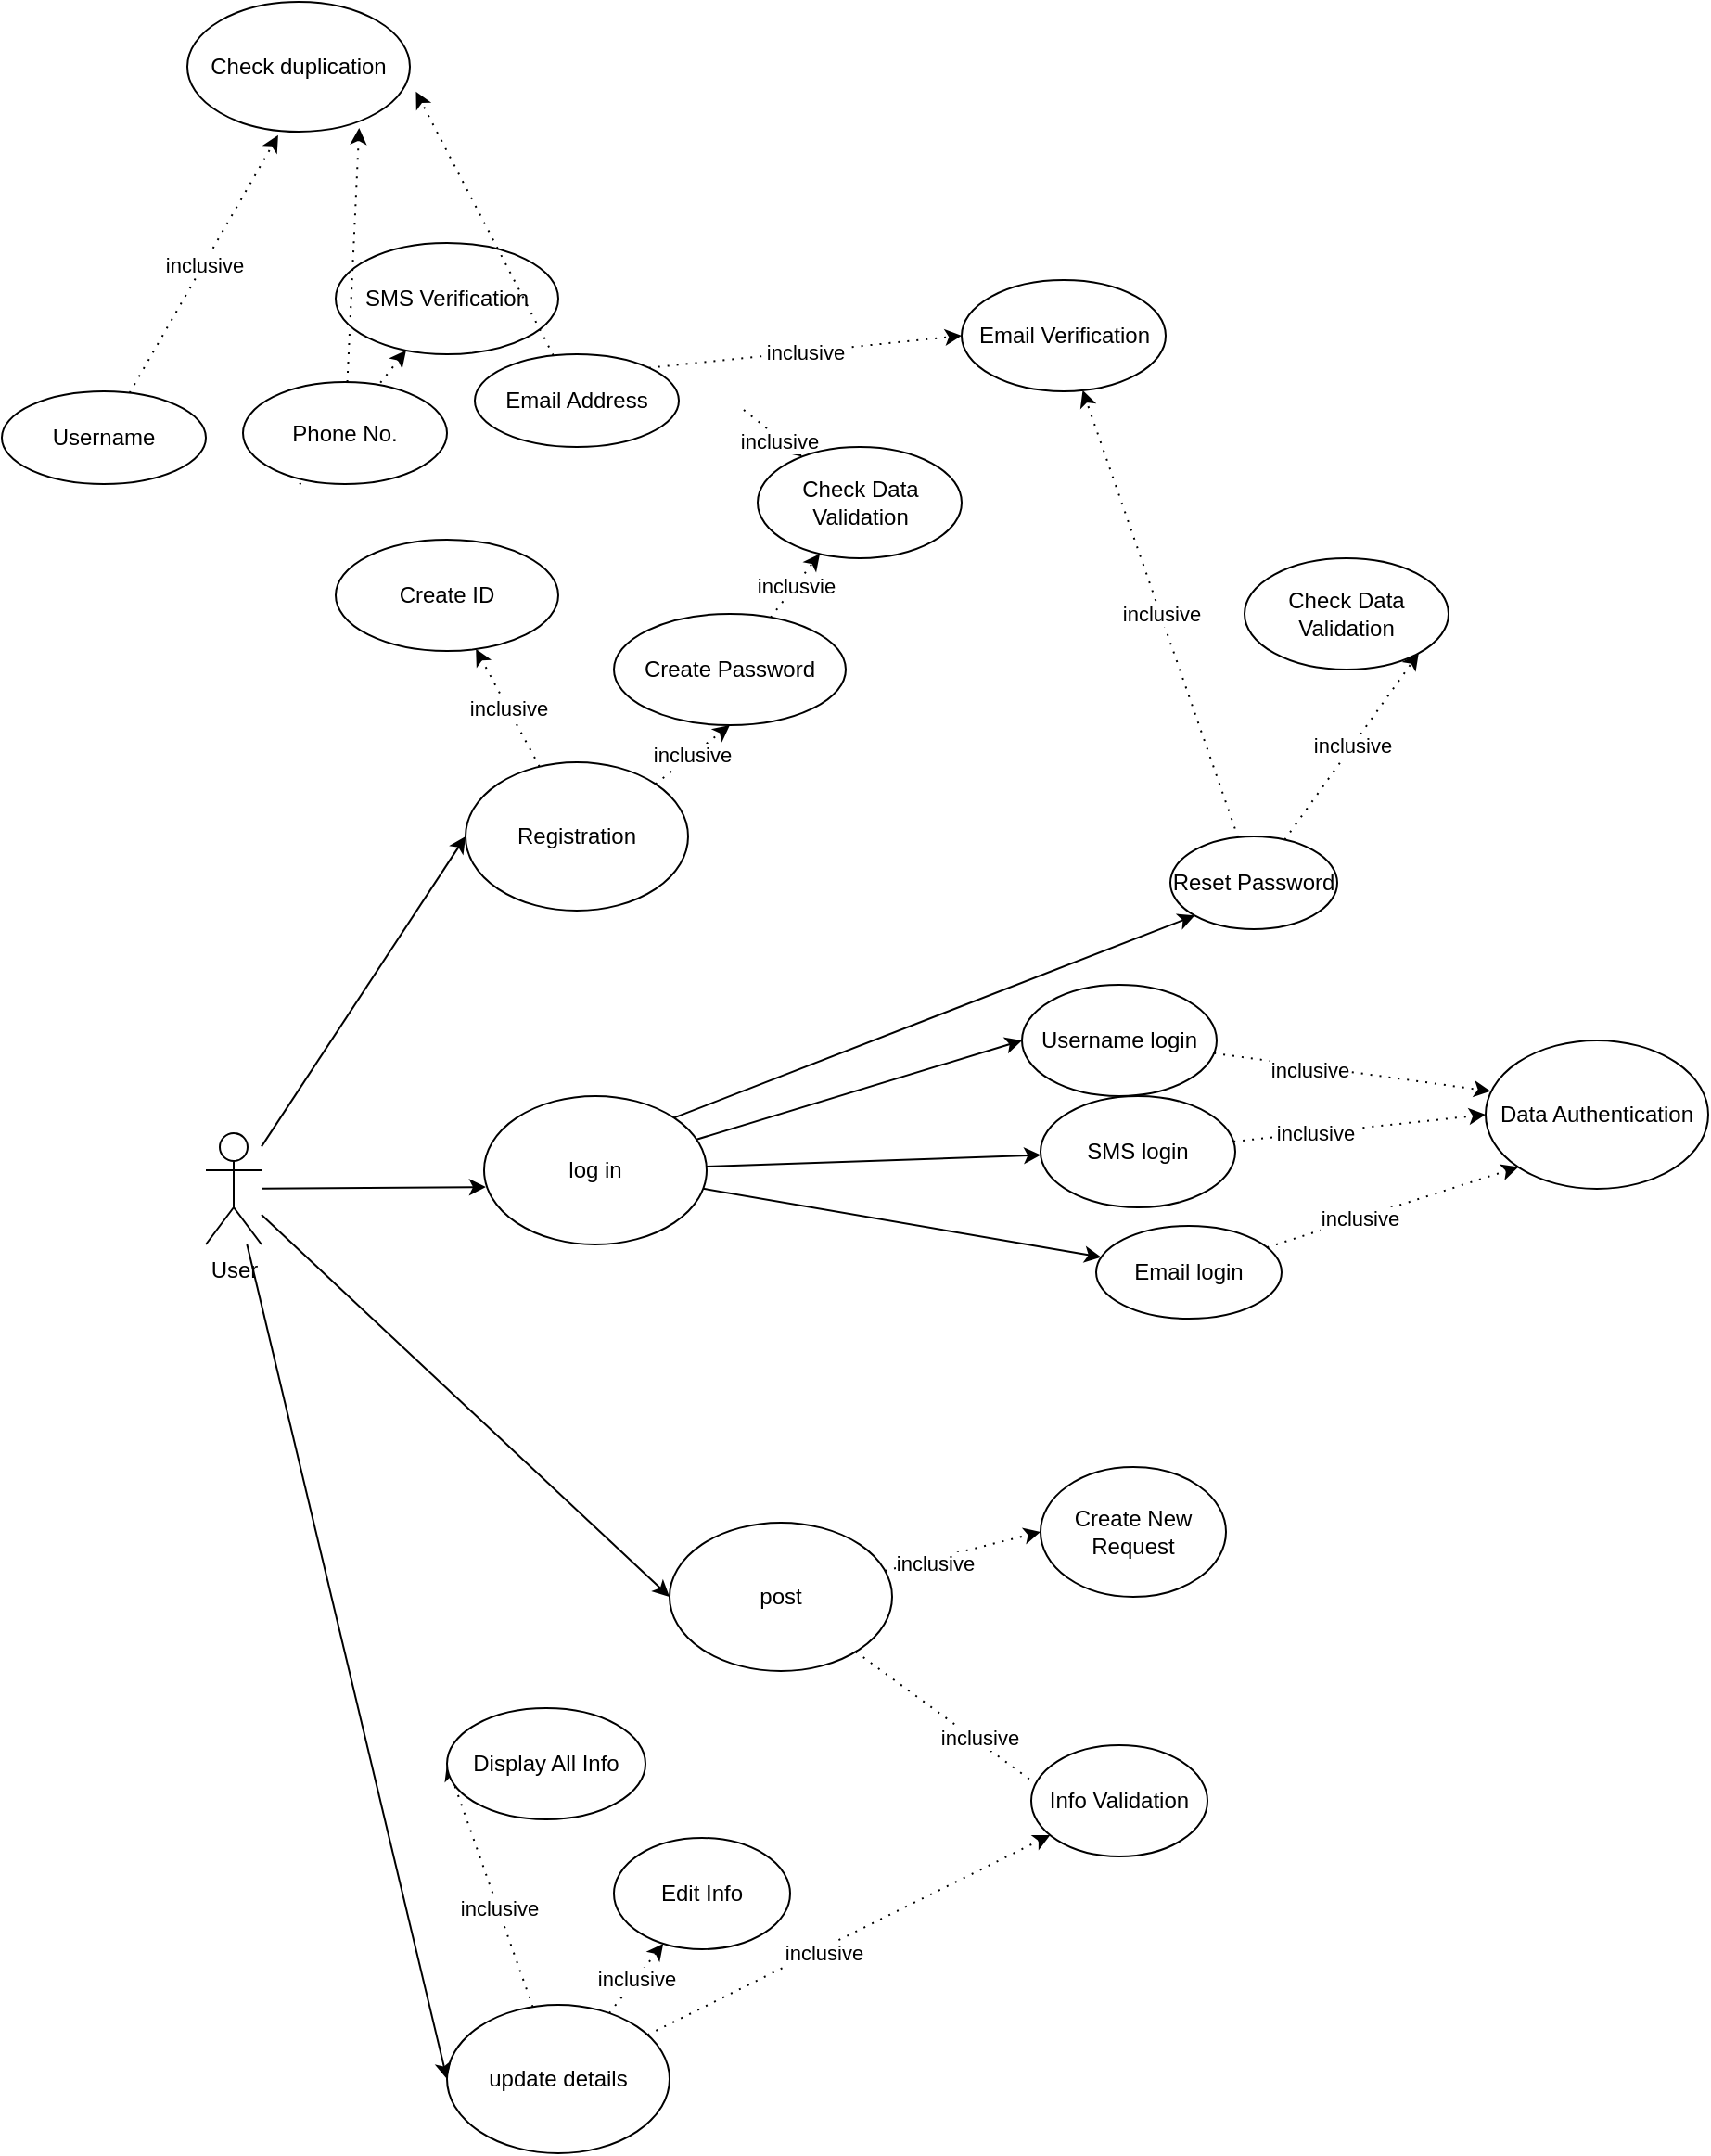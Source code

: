 <mxfile version="14.4.4" type="github" pages="2">
  <diagram id="J1pVOA-ZvW1FpZxHNtI7" name="Page-8">
    <mxGraphModel dx="1741" dy="1595" grid="1" gridSize="10" guides="1" tooltips="1" connect="1" arrows="1" fold="1" page="1" pageScale="1" pageWidth="850" pageHeight="1100" math="0" shadow="0">
      <root>
        <mxCell id="-JLZlp7w4YEet5CklS7g-0" />
        <mxCell id="-JLZlp7w4YEet5CklS7g-1" parent="-JLZlp7w4YEet5CklS7g-0" />
        <mxCell id="S5fxNFpfdp4Qe1ETzRrZ-0" value="Check duplication" style="ellipse;whiteSpace=wrap;html=1;" parent="-JLZlp7w4YEet5CklS7g-1" vertex="1">
          <mxGeometry x="80" y="-260" width="120" height="70" as="geometry" />
        </mxCell>
        <mxCell id="5r7ipQPy4vx4rVx7mWua-0" style="rounded=0;orthogonalLoop=1;jettySize=auto;html=1;entryX=0;entryY=0.5;entryDx=0;entryDy=0;" edge="1" parent="-JLZlp7w4YEet5CklS7g-1" source="S5fxNFpfdp4Qe1ETzRrZ-1" target="S5fxNFpfdp4Qe1ETzRrZ-22">
          <mxGeometry relative="1" as="geometry" />
        </mxCell>
        <mxCell id="5r7ipQPy4vx4rVx7mWua-1" style="edgeStyle=none;rounded=0;orthogonalLoop=1;jettySize=auto;html=1;" edge="1" parent="-JLZlp7w4YEet5CklS7g-1" source="S5fxNFpfdp4Qe1ETzRrZ-1" target="S5fxNFpfdp4Qe1ETzRrZ-23">
          <mxGeometry relative="1" as="geometry" />
        </mxCell>
        <mxCell id="5r7ipQPy4vx4rVx7mWua-2" style="edgeStyle=none;rounded=0;orthogonalLoop=1;jettySize=auto;html=1;" edge="1" parent="-JLZlp7w4YEet5CklS7g-1" source="S5fxNFpfdp4Qe1ETzRrZ-1" target="S5fxNFpfdp4Qe1ETzRrZ-24">
          <mxGeometry relative="1" as="geometry" />
        </mxCell>
        <mxCell id="5r7ipQPy4vx4rVx7mWua-13" style="edgeStyle=none;rounded=0;orthogonalLoop=1;jettySize=auto;html=1;entryX=0;entryY=1;entryDx=0;entryDy=0;exitX=1;exitY=0;exitDx=0;exitDy=0;" edge="1" parent="-JLZlp7w4YEet5CklS7g-1" source="S5fxNFpfdp4Qe1ETzRrZ-1" target="5r7ipQPy4vx4rVx7mWua-7">
          <mxGeometry relative="1" as="geometry" />
        </mxCell>
        <mxCell id="S5fxNFpfdp4Qe1ETzRrZ-1" value="log in" style="ellipse;whiteSpace=wrap;html=1;" parent="-JLZlp7w4YEet5CklS7g-1" vertex="1">
          <mxGeometry x="240" y="330" width="120" height="80" as="geometry" />
        </mxCell>
        <mxCell id="5r7ipQPy4vx4rVx7mWua-26" style="edgeStyle=none;rounded=0;orthogonalLoop=1;jettySize=auto;html=1;entryX=0;entryY=0.5;entryDx=0;entryDy=0;dashed=1;dashPattern=1 4;" edge="1" parent="-JLZlp7w4YEet5CklS7g-1" source="S5fxNFpfdp4Qe1ETzRrZ-3" target="5r7ipQPy4vx4rVx7mWua-18">
          <mxGeometry relative="1" as="geometry" />
        </mxCell>
        <mxCell id="5r7ipQPy4vx4rVx7mWua-46" value="inclusive" style="edgeLabel;html=1;align=center;verticalAlign=middle;resizable=0;points=[];" vertex="1" connectable="0" parent="5r7ipQPy4vx4rVx7mWua-26">
          <mxGeometry x="-0.186" relative="1" as="geometry">
            <mxPoint as="offset" />
          </mxGeometry>
        </mxCell>
        <mxCell id="5r7ipQPy4vx4rVx7mWua-27" value="inclusive" style="edgeStyle=none;rounded=0;orthogonalLoop=1;jettySize=auto;html=1;dashed=1;dashPattern=1 4;" edge="1" parent="-JLZlp7w4YEet5CklS7g-1" source="S5fxNFpfdp4Qe1ETzRrZ-3" target="5r7ipQPy4vx4rVx7mWua-19">
          <mxGeometry relative="1" as="geometry" />
        </mxCell>
        <mxCell id="5r7ipQPy4vx4rVx7mWua-43" style="edgeStyle=none;rounded=0;orthogonalLoop=1;jettySize=auto;html=1;dashed=1;dashPattern=1 4;" edge="1" parent="-JLZlp7w4YEet5CklS7g-1" source="S5fxNFpfdp4Qe1ETzRrZ-3" target="5r7ipQPy4vx4rVx7mWua-20">
          <mxGeometry relative="1" as="geometry" />
        </mxCell>
        <mxCell id="5r7ipQPy4vx4rVx7mWua-45" value="inclusive" style="edgeLabel;html=1;align=center;verticalAlign=middle;resizable=0;points=[];" vertex="1" connectable="0" parent="5r7ipQPy4vx4rVx7mWua-43">
          <mxGeometry x="-0.132" y="-2" relative="1" as="geometry">
            <mxPoint as="offset" />
          </mxGeometry>
        </mxCell>
        <mxCell id="S5fxNFpfdp4Qe1ETzRrZ-3" value="update details" style="ellipse;whiteSpace=wrap;html=1;" parent="-JLZlp7w4YEet5CklS7g-1" vertex="1">
          <mxGeometry x="220" y="820" width="120" height="80" as="geometry" />
        </mxCell>
        <mxCell id="5r7ipQPy4vx4rVx7mWua-24" style="edgeStyle=none;rounded=0;orthogonalLoop=1;jettySize=auto;html=1;entryX=0;entryY=0.5;entryDx=0;entryDy=0;dashed=1;dashPattern=1 4;" edge="1" parent="-JLZlp7w4YEet5CklS7g-1" source="S5fxNFpfdp4Qe1ETzRrZ-4" target="5r7ipQPy4vx4rVx7mWua-21">
          <mxGeometry relative="1" as="geometry" />
        </mxCell>
        <mxCell id="5r7ipQPy4vx4rVx7mWua-47" value="inclusive" style="edgeLabel;html=1;align=center;verticalAlign=middle;resizable=0;points=[];" vertex="1" connectable="0" parent="5r7ipQPy4vx4rVx7mWua-24">
          <mxGeometry x="-0.372" y="-2" relative="1" as="geometry">
            <mxPoint as="offset" />
          </mxGeometry>
        </mxCell>
        <mxCell id="5r7ipQPy4vx4rVx7mWua-28" style="edgeStyle=none;rounded=0;orthogonalLoop=1;jettySize=auto;html=1;entryX=0.158;entryY=0.5;entryDx=0;entryDy=0;entryPerimeter=0;dashed=1;dashPattern=1 4;" edge="1" parent="-JLZlp7w4YEet5CklS7g-1" source="S5fxNFpfdp4Qe1ETzRrZ-4" target="5r7ipQPy4vx4rVx7mWua-20">
          <mxGeometry relative="1" as="geometry" />
        </mxCell>
        <mxCell id="5r7ipQPy4vx4rVx7mWua-44" value="inclusive" style="edgeLabel;html=1;align=center;verticalAlign=middle;resizable=0;points=[];" vertex="1" connectable="0" parent="5r7ipQPy4vx4rVx7mWua-28">
          <mxGeometry x="0.189" y="2" relative="1" as="geometry">
            <mxPoint as="offset" />
          </mxGeometry>
        </mxCell>
        <mxCell id="S5fxNFpfdp4Qe1ETzRrZ-4" value="post" style="ellipse;whiteSpace=wrap;html=1;" parent="-JLZlp7w4YEet5CklS7g-1" vertex="1">
          <mxGeometry x="340" y="560" width="120" height="80" as="geometry" />
        </mxCell>
        <mxCell id="S5fxNFpfdp4Qe1ETzRrZ-11" style="rounded=0;orthogonalLoop=1;jettySize=auto;html=1;entryX=0;entryY=0.5;entryDx=0;entryDy=0;" parent="-JLZlp7w4YEet5CklS7g-1" source="S5fxNFpfdp4Qe1ETzRrZ-5" target="S5fxNFpfdp4Qe1ETzRrZ-10" edge="1">
          <mxGeometry relative="1" as="geometry" />
        </mxCell>
        <mxCell id="S5fxNFpfdp4Qe1ETzRrZ-19" style="edgeStyle=none;rounded=0;orthogonalLoop=1;jettySize=auto;html=1;entryX=0.008;entryY=0.613;entryDx=0;entryDy=0;entryPerimeter=0;" parent="-JLZlp7w4YEet5CklS7g-1" source="S5fxNFpfdp4Qe1ETzRrZ-5" target="S5fxNFpfdp4Qe1ETzRrZ-1" edge="1">
          <mxGeometry relative="1" as="geometry" />
        </mxCell>
        <mxCell id="S5fxNFpfdp4Qe1ETzRrZ-20" style="edgeStyle=none;rounded=0;orthogonalLoop=1;jettySize=auto;html=1;entryX=0;entryY=0.5;entryDx=0;entryDy=0;" parent="-JLZlp7w4YEet5CklS7g-1" source="S5fxNFpfdp4Qe1ETzRrZ-5" target="S5fxNFpfdp4Qe1ETzRrZ-3" edge="1">
          <mxGeometry relative="1" as="geometry" />
        </mxCell>
        <mxCell id="S5fxNFpfdp4Qe1ETzRrZ-21" style="edgeStyle=none;rounded=0;orthogonalLoop=1;jettySize=auto;html=1;entryX=0;entryY=0.5;entryDx=0;entryDy=0;" parent="-JLZlp7w4YEet5CklS7g-1" source="S5fxNFpfdp4Qe1ETzRrZ-5" target="S5fxNFpfdp4Qe1ETzRrZ-4" edge="1">
          <mxGeometry relative="1" as="geometry">
            <mxPoint x="250" y="630" as="targetPoint" />
          </mxGeometry>
        </mxCell>
        <mxCell id="S5fxNFpfdp4Qe1ETzRrZ-5" value="User" style="shape=umlActor;verticalLabelPosition=bottom;verticalAlign=top;html=1;outlineConnect=0;" parent="-JLZlp7w4YEet5CklS7g-1" vertex="1">
          <mxGeometry x="90" y="350" width="30" height="60" as="geometry" />
        </mxCell>
        <mxCell id="S5fxNFpfdp4Qe1ETzRrZ-6" value="Check Data Validation" style="ellipse;whiteSpace=wrap;html=1;" parent="-JLZlp7w4YEet5CklS7g-1" vertex="1">
          <mxGeometry x="650" y="40" width="110" height="60" as="geometry" />
        </mxCell>
        <mxCell id="S5fxNFpfdp4Qe1ETzRrZ-7" value="SMS Verification" style="ellipse;whiteSpace=wrap;html=1;" parent="-JLZlp7w4YEet5CklS7g-1" vertex="1">
          <mxGeometry x="160" y="-130" width="120" height="60" as="geometry" />
        </mxCell>
        <mxCell id="S5fxNFpfdp4Qe1ETzRrZ-15" style="edgeStyle=none;rounded=0;orthogonalLoop=1;jettySize=auto;html=1;dashed=1;dashPattern=1 4;exitX=0.278;exitY=1.003;exitDx=0;exitDy=0;exitPerimeter=0;" parent="-JLZlp7w4YEet5CklS7g-1" source="5r7ipQPy4vx4rVx7mWua-49" target="S5fxNFpfdp4Qe1ETzRrZ-7" edge="1">
          <mxGeometry relative="1" as="geometry">
            <mxPoint x="75" y="-240" as="sourcePoint" />
          </mxGeometry>
        </mxCell>
        <mxCell id="S5fxNFpfdp4Qe1ETzRrZ-18" value="inclusive" style="edgeLabel;html=1;align=center;verticalAlign=middle;resizable=0;points=[];" parent="S5fxNFpfdp4Qe1ETzRrZ-15" vertex="1" connectable="0">
          <mxGeometry x="-0.355" y="3" relative="1" as="geometry">
            <mxPoint as="offset" />
          </mxGeometry>
        </mxCell>
        <mxCell id="5r7ipQPy4vx4rVx7mWua-31" value="inclusive" style="edgeStyle=none;rounded=0;orthogonalLoop=1;jettySize=auto;html=1;dashed=1;dashPattern=1 4;" edge="1" parent="-JLZlp7w4YEet5CklS7g-1" source="S5fxNFpfdp4Qe1ETzRrZ-10" target="5r7ipQPy4vx4rVx7mWua-29">
          <mxGeometry relative="1" as="geometry" />
        </mxCell>
        <mxCell id="5r7ipQPy4vx4rVx7mWua-32" value="inclusive" style="edgeStyle=none;rounded=0;orthogonalLoop=1;jettySize=auto;html=1;entryX=0.5;entryY=1;entryDx=0;entryDy=0;dashed=1;dashPattern=1 4;exitX=1;exitY=0;exitDx=0;exitDy=0;" edge="1" parent="-JLZlp7w4YEet5CklS7g-1" source="S5fxNFpfdp4Qe1ETzRrZ-10" target="5r7ipQPy4vx4rVx7mWua-30">
          <mxGeometry relative="1" as="geometry">
            <mxPoint x="392.687" y="149.998" as="sourcePoint" />
          </mxGeometry>
        </mxCell>
        <mxCell id="S5fxNFpfdp4Qe1ETzRrZ-10" value="Registration" style="ellipse;whiteSpace=wrap;html=1;" parent="-JLZlp7w4YEet5CklS7g-1" vertex="1">
          <mxGeometry x="230" y="150" width="120" height="80" as="geometry" />
        </mxCell>
        <mxCell id="5r7ipQPy4vx4rVx7mWua-4" style="edgeStyle=none;rounded=0;orthogonalLoop=1;jettySize=auto;html=1;entryX=0.022;entryY=0.342;entryDx=0;entryDy=0;entryPerimeter=0;dashed=1;dashPattern=1 4;" edge="1" parent="-JLZlp7w4YEet5CklS7g-1" source="S5fxNFpfdp4Qe1ETzRrZ-22" target="5r7ipQPy4vx4rVx7mWua-3">
          <mxGeometry relative="1" as="geometry" />
        </mxCell>
        <mxCell id="5r7ipQPy4vx4rVx7mWua-8" value="inclusive" style="edgeLabel;html=1;align=center;verticalAlign=middle;resizable=0;points=[];" vertex="1" connectable="0" parent="5r7ipQPy4vx4rVx7mWua-4">
          <mxGeometry x="-0.314" y="-2" relative="1" as="geometry">
            <mxPoint as="offset" />
          </mxGeometry>
        </mxCell>
        <mxCell id="S5fxNFpfdp4Qe1ETzRrZ-22" value="Username login" style="ellipse;whiteSpace=wrap;html=1;" parent="-JLZlp7w4YEet5CklS7g-1" vertex="1">
          <mxGeometry x="530" y="270" width="105" height="60" as="geometry" />
        </mxCell>
        <mxCell id="5r7ipQPy4vx4rVx7mWua-5" style="edgeStyle=none;rounded=0;orthogonalLoop=1;jettySize=auto;html=1;entryX=0;entryY=0.5;entryDx=0;entryDy=0;dashed=1;dashPattern=1 4;" edge="1" parent="-JLZlp7w4YEet5CklS7g-1" source="S5fxNFpfdp4Qe1ETzRrZ-23" target="5r7ipQPy4vx4rVx7mWua-3">
          <mxGeometry relative="1" as="geometry" />
        </mxCell>
        <mxCell id="5r7ipQPy4vx4rVx7mWua-9" value="inclusive" style="edgeLabel;html=1;align=center;verticalAlign=middle;resizable=0;points=[];" vertex="1" connectable="0" parent="5r7ipQPy4vx4rVx7mWua-5">
          <mxGeometry x="-0.34" relative="1" as="geometry">
            <mxPoint x="-1" as="offset" />
          </mxGeometry>
        </mxCell>
        <mxCell id="S5fxNFpfdp4Qe1ETzRrZ-23" value="SMS login" style="ellipse;whiteSpace=wrap;html=1;" parent="-JLZlp7w4YEet5CklS7g-1" vertex="1">
          <mxGeometry x="540" y="330" width="105" height="60" as="geometry" />
        </mxCell>
        <mxCell id="5r7ipQPy4vx4rVx7mWua-6" style="edgeStyle=none;rounded=0;orthogonalLoop=1;jettySize=auto;html=1;entryX=0;entryY=1;entryDx=0;entryDy=0;dashed=1;dashPattern=1 4;" edge="1" parent="-JLZlp7w4YEet5CklS7g-1" source="S5fxNFpfdp4Qe1ETzRrZ-24" target="5r7ipQPy4vx4rVx7mWua-3">
          <mxGeometry relative="1" as="geometry" />
        </mxCell>
        <mxCell id="5r7ipQPy4vx4rVx7mWua-10" value="inclusive" style="edgeLabel;html=1;align=center;verticalAlign=middle;resizable=0;points=[];" vertex="1" connectable="0" parent="5r7ipQPy4vx4rVx7mWua-6">
          <mxGeometry x="-0.268" relative="1" as="geometry">
            <mxPoint as="offset" />
          </mxGeometry>
        </mxCell>
        <mxCell id="S5fxNFpfdp4Qe1ETzRrZ-24" value="Email login" style="ellipse;whiteSpace=wrap;html=1;" parent="-JLZlp7w4YEet5CklS7g-1" vertex="1">
          <mxGeometry x="570" y="400" width="100" height="50" as="geometry" />
        </mxCell>
        <mxCell id="S5fxNFpfdp4Qe1ETzRrZ-25" value="Email Verification" style="ellipse;whiteSpace=wrap;html=1;" parent="-JLZlp7w4YEet5CklS7g-1" vertex="1">
          <mxGeometry x="497.5" y="-110" width="110" height="60" as="geometry" />
        </mxCell>
        <mxCell id="5r7ipQPy4vx4rVx7mWua-3" value="Data Authentication" style="ellipse;whiteSpace=wrap;html=1;" vertex="1" parent="-JLZlp7w4YEet5CklS7g-1">
          <mxGeometry x="780" y="300" width="120" height="80" as="geometry" />
        </mxCell>
        <mxCell id="5r7ipQPy4vx4rVx7mWua-16" value="inclusive" style="edgeStyle=none;rounded=0;orthogonalLoop=1;jettySize=auto;html=1;dashed=1;dashPattern=1 4;" edge="1" parent="-JLZlp7w4YEet5CklS7g-1" source="5r7ipQPy4vx4rVx7mWua-7" target="S5fxNFpfdp4Qe1ETzRrZ-25">
          <mxGeometry relative="1" as="geometry" />
        </mxCell>
        <mxCell id="5r7ipQPy4vx4rVx7mWua-17" value="inclusive" style="edgeStyle=none;rounded=0;orthogonalLoop=1;jettySize=auto;html=1;entryX=1;entryY=1;entryDx=0;entryDy=0;dashed=1;dashPattern=1 4;" edge="1" parent="-JLZlp7w4YEet5CklS7g-1" source="5r7ipQPy4vx4rVx7mWua-7" target="S5fxNFpfdp4Qe1ETzRrZ-6">
          <mxGeometry relative="1" as="geometry" />
        </mxCell>
        <mxCell id="5r7ipQPy4vx4rVx7mWua-7" value="Reset Password" style="ellipse;whiteSpace=wrap;html=1;" vertex="1" parent="-JLZlp7w4YEet5CklS7g-1">
          <mxGeometry x="610" y="190" width="90" height="50" as="geometry" />
        </mxCell>
        <mxCell id="5r7ipQPy4vx4rVx7mWua-18" value="Display All Info" style="ellipse;whiteSpace=wrap;html=1;" vertex="1" parent="-JLZlp7w4YEet5CklS7g-1">
          <mxGeometry x="220" y="660" width="107" height="60" as="geometry" />
        </mxCell>
        <mxCell id="5r7ipQPy4vx4rVx7mWua-19" value="Edit Info" style="ellipse;whiteSpace=wrap;html=1;" vertex="1" parent="-JLZlp7w4YEet5CklS7g-1">
          <mxGeometry x="310" y="730" width="95" height="60" as="geometry" />
        </mxCell>
        <mxCell id="5r7ipQPy4vx4rVx7mWua-20" value="Info Validation" style="ellipse;whiteSpace=wrap;html=1;" vertex="1" parent="-JLZlp7w4YEet5CklS7g-1">
          <mxGeometry x="535" y="680" width="95" height="60" as="geometry" />
        </mxCell>
        <mxCell id="5r7ipQPy4vx4rVx7mWua-21" value="Create New Request" style="ellipse;whiteSpace=wrap;html=1;" vertex="1" parent="-JLZlp7w4YEet5CklS7g-1">
          <mxGeometry x="540" y="530" width="100" height="70" as="geometry" />
        </mxCell>
        <mxCell id="5r7ipQPy4vx4rVx7mWua-33" value="inclusive" style="edgeStyle=none;rounded=0;orthogonalLoop=1;jettySize=auto;html=1;entryX=0.408;entryY=1.027;entryDx=0;entryDy=0;entryPerimeter=0;dashed=1;dashPattern=1 4;" edge="1" parent="-JLZlp7w4YEet5CklS7g-1" source="5r7ipQPy4vx4rVx7mWua-48" target="S5fxNFpfdp4Qe1ETzRrZ-0">
          <mxGeometry relative="1" as="geometry">
            <mxPoint x="320" y="-300" as="sourcePoint" />
          </mxGeometry>
        </mxCell>
        <mxCell id="5r7ipQPy4vx4rVx7mWua-35" style="edgeStyle=none;rounded=0;orthogonalLoop=1;jettySize=auto;html=1;dashed=1;dashPattern=1 4;" edge="1" parent="-JLZlp7w4YEet5CklS7g-1" target="5r7ipQPy4vx4rVx7mWua-34">
          <mxGeometry relative="1" as="geometry">
            <mxPoint x="380" y="-40" as="sourcePoint" />
          </mxGeometry>
        </mxCell>
        <mxCell id="5r7ipQPy4vx4rVx7mWua-42" value="inclusive" style="edgeLabel;html=1;align=center;verticalAlign=middle;resizable=0;points=[];" vertex="1" connectable="0" parent="5r7ipQPy4vx4rVx7mWua-35">
          <mxGeometry x="0.228" y="-1" relative="1" as="geometry">
            <mxPoint as="offset" />
          </mxGeometry>
        </mxCell>
        <mxCell id="5r7ipQPy4vx4rVx7mWua-40" value="inclusive" style="edgeStyle=none;rounded=0;orthogonalLoop=1;jettySize=auto;html=1;entryX=0;entryY=0.5;entryDx=0;entryDy=0;dashed=1;dashPattern=1 4;exitX=1;exitY=0;exitDx=0;exitDy=0;" edge="1" parent="-JLZlp7w4YEet5CklS7g-1" source="5r7ipQPy4vx4rVx7mWua-50" target="S5fxNFpfdp4Qe1ETzRrZ-25">
          <mxGeometry relative="1" as="geometry">
            <mxPoint x="430" y="-180" as="sourcePoint" />
          </mxGeometry>
        </mxCell>
        <mxCell id="5r7ipQPy4vx4rVx7mWua-29" value="Create ID" style="ellipse;whiteSpace=wrap;html=1;" vertex="1" parent="-JLZlp7w4YEet5CklS7g-1">
          <mxGeometry x="160" y="30.0" width="120" height="60" as="geometry" />
        </mxCell>
        <mxCell id="5r7ipQPy4vx4rVx7mWua-36" value="inclusvie" style="edgeStyle=none;rounded=0;orthogonalLoop=1;jettySize=auto;html=1;dashed=1;dashPattern=1 4;" edge="1" parent="-JLZlp7w4YEet5CklS7g-1" source="5r7ipQPy4vx4rVx7mWua-30" target="5r7ipQPy4vx4rVx7mWua-34">
          <mxGeometry relative="1" as="geometry" />
        </mxCell>
        <mxCell id="5r7ipQPy4vx4rVx7mWua-30" value="Create Password" style="ellipse;whiteSpace=wrap;html=1;" vertex="1" parent="-JLZlp7w4YEet5CklS7g-1">
          <mxGeometry x="310" y="70" width="125" height="60" as="geometry" />
        </mxCell>
        <mxCell id="5r7ipQPy4vx4rVx7mWua-34" value="Check Data Validation" style="ellipse;whiteSpace=wrap;html=1;" vertex="1" parent="-JLZlp7w4YEet5CklS7g-1">
          <mxGeometry x="387.5" y="-20" width="110" height="60" as="geometry" />
        </mxCell>
        <mxCell id="5r7ipQPy4vx4rVx7mWua-48" value="Username" style="ellipse;whiteSpace=wrap;html=1;" vertex="1" parent="-JLZlp7w4YEet5CklS7g-1">
          <mxGeometry x="-20" y="-50" width="110" height="50" as="geometry" />
        </mxCell>
        <mxCell id="5r7ipQPy4vx4rVx7mWua-51" style="edgeStyle=none;rounded=0;orthogonalLoop=1;jettySize=auto;html=1;entryX=0.772;entryY=0.971;entryDx=0;entryDy=0;entryPerimeter=0;dashed=1;dashPattern=1 4;" edge="1" parent="-JLZlp7w4YEet5CklS7g-1" source="5r7ipQPy4vx4rVx7mWua-49" target="S5fxNFpfdp4Qe1ETzRrZ-0">
          <mxGeometry relative="1" as="geometry" />
        </mxCell>
        <mxCell id="5r7ipQPy4vx4rVx7mWua-49" value="Phone No." style="ellipse;whiteSpace=wrap;html=1;" vertex="1" parent="-JLZlp7w4YEet5CklS7g-1">
          <mxGeometry x="110" y="-55" width="110" height="55" as="geometry" />
        </mxCell>
        <mxCell id="5r7ipQPy4vx4rVx7mWua-52" style="edgeStyle=none;rounded=0;orthogonalLoop=1;jettySize=auto;html=1;entryX=1.027;entryY=0.691;entryDx=0;entryDy=0;entryPerimeter=0;dashed=1;dashPattern=1 4;" edge="1" parent="-JLZlp7w4YEet5CklS7g-1" source="5r7ipQPy4vx4rVx7mWua-50" target="S5fxNFpfdp4Qe1ETzRrZ-0">
          <mxGeometry relative="1" as="geometry" />
        </mxCell>
        <mxCell id="5r7ipQPy4vx4rVx7mWua-50" value="Email Address" style="ellipse;whiteSpace=wrap;html=1;" vertex="1" parent="-JLZlp7w4YEet5CklS7g-1">
          <mxGeometry x="235" y="-70" width="110" height="50" as="geometry" />
        </mxCell>
      </root>
    </mxGraphModel>
  </diagram>
  <diagram id="XQ_CEOxAtQVZM_UZb1o9" name="Page-2">
    <mxGraphModel dx="2112" dy="702" grid="1" gridSize="10" guides="1" tooltips="1" connect="1" arrows="1" fold="1" page="1" pageScale="1" pageWidth="850" pageHeight="1100" math="0" shadow="0">
      <root>
        <mxCell id="x_KAMn2RpfmGx4XSt-r3-0" />
        <mxCell id="x_KAMn2RpfmGx4XSt-r3-1" parent="x_KAMn2RpfmGx4XSt-r3-0" />
        <mxCell id="wo1Fu706Tqra_tc3UT-4-42" value="" style="shape=folder;fontStyle=1;spacingTop=10;tabWidth=40;tabHeight=14;tabPosition=left;html=1;fontSize=19;" vertex="1" parent="x_KAMn2RpfmGx4XSt-r3-1">
          <mxGeometry x="-30" y="540" width="360" height="260" as="geometry" />
        </mxCell>
        <mxCell id="x_KAMn2RpfmGx4XSt-r3-2" value="" style="shape=folder;fontStyle=1;spacingTop=10;tabWidth=40;tabHeight=14;tabPosition=left;html=1;" vertex="1" parent="x_KAMn2RpfmGx4XSt-r3-1">
          <mxGeometry x="190" y="70" width="540" height="340" as="geometry" />
        </mxCell>
        <mxCell id="x_KAMn2RpfmGx4XSt-r3-17" style="edgeStyle=none;rounded=0;orthogonalLoop=1;jettySize=auto;html=1;startArrow=block;startFill=0;endArrow=none;endFill=0;" edge="1" parent="x_KAMn2RpfmGx4XSt-r3-1" source="x_KAMn2RpfmGx4XSt-r3-3" target="x_KAMn2RpfmGx4XSt-r3-4">
          <mxGeometry relative="1" as="geometry" />
        </mxCell>
        <mxCell id="x_KAMn2RpfmGx4XSt-r3-18" style="edgeStyle=none;rounded=0;orthogonalLoop=1;jettySize=auto;html=1;entryX=0.25;entryY=0;entryDx=0;entryDy=0;startArrow=block;startFill=0;endArrow=none;endFill=0;" edge="1" parent="x_KAMn2RpfmGx4XSt-r3-1" source="x_KAMn2RpfmGx4XSt-r3-3" target="x_KAMn2RpfmGx4XSt-r3-5">
          <mxGeometry relative="1" as="geometry" />
        </mxCell>
        <mxCell id="x_KAMn2RpfmGx4XSt-r3-3" value="User Account" style="html=1;" vertex="1" parent="x_KAMn2RpfmGx4XSt-r3-1">
          <mxGeometry x="405" y="150" width="110" height="50" as="geometry" />
        </mxCell>
        <mxCell id="x_KAMn2RpfmGx4XSt-r3-9" style="edgeStyle=none;rounded=0;orthogonalLoop=1;jettySize=auto;html=1;entryX=0.5;entryY=0;entryDx=0;entryDy=0;startArrow=classic;startFill=1;endArrow=none;endFill=0;" edge="1" parent="x_KAMn2RpfmGx4XSt-r3-1" source="x_KAMn2RpfmGx4XSt-r3-4" target="x_KAMn2RpfmGx4XSt-r3-6">
          <mxGeometry relative="1" as="geometry" />
        </mxCell>
        <mxCell id="x_KAMn2RpfmGx4XSt-r3-10" style="edgeStyle=none;rounded=0;orthogonalLoop=1;jettySize=auto;html=1;entryX=0.5;entryY=0;entryDx=0;entryDy=0;startArrow=classic;startFill=1;endArrow=none;endFill=0;" edge="1" parent="x_KAMn2RpfmGx4XSt-r3-1" source="x_KAMn2RpfmGx4XSt-r3-4" target="x_KAMn2RpfmGx4XSt-r3-7">
          <mxGeometry relative="1" as="geometry" />
        </mxCell>
        <mxCell id="x_KAMn2RpfmGx4XSt-r3-11" style="edgeStyle=none;rounded=0;orthogonalLoop=1;jettySize=auto;html=1;entryX=0.25;entryY=0;entryDx=0;entryDy=0;startArrow=classic;startFill=1;endArrow=none;endFill=0;" edge="1" parent="x_KAMn2RpfmGx4XSt-r3-1" source="x_KAMn2RpfmGx4XSt-r3-4" target="x_KAMn2RpfmGx4XSt-r3-8">
          <mxGeometry relative="1" as="geometry" />
        </mxCell>
        <mxCell id="x_KAMn2RpfmGx4XSt-r3-4" value="UserId" style="html=1;" vertex="1" parent="x_KAMn2RpfmGx4XSt-r3-1">
          <mxGeometry x="330" y="250" width="110" height="50" as="geometry" />
        </mxCell>
        <mxCell id="x_KAMn2RpfmGx4XSt-r3-5" value="Password" style="html=1;" vertex="1" parent="x_KAMn2RpfmGx4XSt-r3-1">
          <mxGeometry x="570" y="260" width="110" height="50" as="geometry" />
        </mxCell>
        <mxCell id="x_KAMn2RpfmGx4XSt-r3-6" value="NickName" style="html=1;" vertex="1" parent="x_KAMn2RpfmGx4XSt-r3-1">
          <mxGeometry x="210" y="330" width="110" height="50" as="geometry" />
        </mxCell>
        <mxCell id="x_KAMn2RpfmGx4XSt-r3-7" value="PhoneNumber" style="html=1;" vertex="1" parent="x_KAMn2RpfmGx4XSt-r3-1">
          <mxGeometry x="340" y="330" width="110" height="50" as="geometry" />
        </mxCell>
        <mxCell id="x_KAMn2RpfmGx4XSt-r3-8" value="EmailAddress" style="html=1;" vertex="1" parent="x_KAMn2RpfmGx4XSt-r3-1">
          <mxGeometry x="470" y="330" width="110" height="50" as="geometry" />
        </mxCell>
        <mxCell id="x_KAMn2RpfmGx4XSt-r3-25" value="UserMgr" style="text;align=center;fontStyle=1;verticalAlign=middle;spacingLeft=3;spacingRight=3;strokeColor=none;rotatable=0;points=[[0,0.5],[1,0.5]];portConstraint=eastwest;fontSize=19;" vertex="1" parent="x_KAMn2RpfmGx4XSt-r3-1">
          <mxGeometry x="420" y="110" width="80" height="26" as="geometry" />
        </mxCell>
        <mxCell id="He20caQpJkefmqMjNLI--17" value="" style="shape=folder;fontStyle=1;spacingTop=10;tabWidth=40;tabHeight=14;tabPosition=left;html=1;" vertex="1" parent="x_KAMn2RpfmGx4XSt-r3-1">
          <mxGeometry x="-785" y="40" width="500" height="340" as="geometry" />
        </mxCell>
        <mxCell id="wo1Fu706Tqra_tc3UT-4-12" value="ProducerMgr" style="text;align=center;fontStyle=1;verticalAlign=middle;spacingLeft=3;spacingRight=3;strokeColor=none;rotatable=0;points=[[0,0.5],[1,0.5]];portConstraint=eastwest;fontSize=19;" vertex="1" parent="x_KAMn2RpfmGx4XSt-r3-1">
          <mxGeometry x="-575" y="64" width="80" height="26" as="geometry" />
        </mxCell>
        <mxCell id="wo1Fu706Tqra_tc3UT-4-30" style="edgeStyle=none;rounded=0;orthogonalLoop=1;jettySize=auto;html=1;startArrow=block;startFill=0;endArrow=none;endFill=0;fontSize=19;entryX=0;entryY=0.5;entryDx=0;entryDy=0;" edge="1" parent="x_KAMn2RpfmGx4XSt-r3-1" source="wo1Fu706Tqra_tc3UT-4-13" target="x_KAMn2RpfmGx4XSt-r3-3">
          <mxGeometry relative="1" as="geometry" />
        </mxCell>
        <mxCell id="wo1Fu706Tqra_tc3UT-4-31" style="edgeStyle=none;rounded=0;orthogonalLoop=1;jettySize=auto;html=1;entryX=0.5;entryY=0;entryDx=0;entryDy=0;startArrow=block;startFill=0;endArrow=none;endFill=0;fontSize=19;" edge="1" parent="x_KAMn2RpfmGx4XSt-r3-1" source="wo1Fu706Tqra_tc3UT-4-13" target="wo1Fu706Tqra_tc3UT-4-14">
          <mxGeometry relative="1" as="geometry" />
        </mxCell>
        <mxCell id="wo1Fu706Tqra_tc3UT-4-32" style="edgeStyle=none;rounded=0;orthogonalLoop=1;jettySize=auto;html=1;startArrow=block;startFill=0;endArrow=none;endFill=0;fontSize=19;" edge="1" parent="x_KAMn2RpfmGx4XSt-r3-1" source="wo1Fu706Tqra_tc3UT-4-13" target="wo1Fu706Tqra_tc3UT-4-15">
          <mxGeometry relative="1" as="geometry" />
        </mxCell>
        <mxCell id="wo1Fu706Tqra_tc3UT-4-33" style="edgeStyle=none;rounded=0;orthogonalLoop=1;jettySize=auto;html=1;entryX=0.25;entryY=0;entryDx=0;entryDy=0;startArrow=block;startFill=0;endArrow=none;endFill=0;fontSize=19;" edge="1" parent="x_KAMn2RpfmGx4XSt-r3-1" source="wo1Fu706Tqra_tc3UT-4-13" target="wo1Fu706Tqra_tc3UT-4-17">
          <mxGeometry relative="1" as="geometry" />
        </mxCell>
        <mxCell id="wo1Fu706Tqra_tc3UT-4-13" value="Producer" style="html=1;fontSize=19;" vertex="1" parent="x_KAMn2RpfmGx4XSt-r3-1">
          <mxGeometry x="-590" y="100" width="110" height="50" as="geometry" />
        </mxCell>
        <mxCell id="tuZ0kHktLN6jdNmARQme-3" style="edgeStyle=none;rounded=0;orthogonalLoop=1;jettySize=auto;html=1;entryX=0.25;entryY=0;entryDx=0;entryDy=0;startArrow=none;startFill=0;endArrow=none;endFill=0;fontSize=19;" edge="1" parent="x_KAMn2RpfmGx4XSt-r3-1" source="wo1Fu706Tqra_tc3UT-4-14" target="tuZ0kHktLN6jdNmARQme-2">
          <mxGeometry relative="1" as="geometry" />
        </mxCell>
        <mxCell id="wo1Fu706Tqra_tc3UT-4-14" value="PrivateTeacher" style="html=1;fontSize=19;" vertex="1" parent="x_KAMn2RpfmGx4XSt-r3-1">
          <mxGeometry x="-755" y="195" width="130" height="50" as="geometry" />
        </mxCell>
        <mxCell id="tuZ0kHktLN6jdNmARQme-4" style="edgeStyle=none;rounded=0;orthogonalLoop=1;jettySize=auto;html=1;startArrow=none;startFill=0;endArrow=none;endFill=0;fontSize=19;" edge="1" parent="x_KAMn2RpfmGx4XSt-r3-1" source="wo1Fu706Tqra_tc3UT-4-15" target="tuZ0kHktLN6jdNmARQme-2">
          <mxGeometry relative="1" as="geometry" />
        </mxCell>
        <mxCell id="wo1Fu706Tqra_tc3UT-4-15" value="TuitionCenter" style="html=1;fontSize=19;" vertex="1" parent="x_KAMn2RpfmGx4XSt-r3-1">
          <mxGeometry x="-595" y="195" width="130" height="50" as="geometry" />
        </mxCell>
        <mxCell id="tuZ0kHktLN6jdNmARQme-1" style="edgeStyle=none;rounded=0;orthogonalLoop=1;jettySize=auto;html=1;entryX=0.5;entryY=0;entryDx=0;entryDy=0;startArrow=none;startFill=0;endArrow=none;endFill=0;fontSize=19;" edge="1" parent="x_KAMn2RpfmGx4XSt-r3-1" source="wo1Fu706Tqra_tc3UT-4-17" target="tuZ0kHktLN6jdNmARQme-0">
          <mxGeometry relative="1" as="geometry" />
        </mxCell>
        <mxCell id="wo1Fu706Tqra_tc3UT-4-17" value="Landlord" style="html=1;fontSize=19;" vertex="1" parent="x_KAMn2RpfmGx4XSt-r3-1">
          <mxGeometry x="-415" y="195" width="110" height="50" as="geometry" />
        </mxCell>
        <mxCell id="wo1Fu706Tqra_tc3UT-4-18" value="" style="shape=folder;fontStyle=1;spacingTop=10;tabWidth=40;tabHeight=14;tabPosition=left;html=1;fontSize=19;" vertex="1" parent="x_KAMn2RpfmGx4XSt-r3-1">
          <mxGeometry x="390" y="478" width="450" height="342" as="geometry" />
        </mxCell>
        <mxCell id="wo1Fu706Tqra_tc3UT-4-19" value="PaymentMgr" style="text;align=center;fontStyle=1;verticalAlign=middle;spacingLeft=3;spacingRight=3;strokeColor=none;rotatable=0;points=[[0,0.5],[1,0.5]];portConstraint=eastwest;fontSize=19;" vertex="1" parent="x_KAMn2RpfmGx4XSt-r3-1">
          <mxGeometry x="560" y="499" width="80" height="26" as="geometry" />
        </mxCell>
        <mxCell id="wo1Fu706Tqra_tc3UT-4-52" style="edgeStyle=none;rounded=0;orthogonalLoop=1;jettySize=auto;html=1;startArrow=block;startFill=0;endArrow=none;endFill=0;fontSize=19;" edge="1" parent="x_KAMn2RpfmGx4XSt-r3-1" source="wo1Fu706Tqra_tc3UT-4-20" target="wo1Fu706Tqra_tc3UT-4-21">
          <mxGeometry relative="1" as="geometry" />
        </mxCell>
        <mxCell id="wo1Fu706Tqra_tc3UT-4-56" style="edgeStyle=none;rounded=0;orthogonalLoop=1;jettySize=auto;html=1;entryX=0;entryY=0.5;entryDx=0;entryDy=0;startArrow=none;startFill=0;endArrow=none;endFill=0;fontSize=19;" edge="1" parent="x_KAMn2RpfmGx4XSt-r3-1" source="wo1Fu706Tqra_tc3UT-4-20" target="wo1Fu706Tqra_tc3UT-4-25">
          <mxGeometry relative="1" as="geometry" />
        </mxCell>
        <mxCell id="wo1Fu706Tqra_tc3UT-4-20" value="Payment" style="html=1;fontSize=19;" vertex="1" parent="x_KAMn2RpfmGx4XSt-r3-1">
          <mxGeometry x="550" y="540" width="110" height="50" as="geometry" />
        </mxCell>
        <mxCell id="wo1Fu706Tqra_tc3UT-4-53" style="edgeStyle=none;rounded=0;orthogonalLoop=1;jettySize=auto;html=1;entryX=0.5;entryY=0;entryDx=0;entryDy=0;startArrow=block;startFill=0;endArrow=none;endFill=0;fontSize=19;" edge="1" parent="x_KAMn2RpfmGx4XSt-r3-1" source="wo1Fu706Tqra_tc3UT-4-21" target="wo1Fu706Tqra_tc3UT-4-22">
          <mxGeometry relative="1" as="geometry" />
        </mxCell>
        <mxCell id="wo1Fu706Tqra_tc3UT-4-54" style="edgeStyle=none;rounded=0;orthogonalLoop=1;jettySize=auto;html=1;entryX=0.5;entryY=0;entryDx=0;entryDy=0;startArrow=block;startFill=0;endArrow=none;endFill=0;fontSize=19;" edge="1" parent="x_KAMn2RpfmGx4XSt-r3-1" source="wo1Fu706Tqra_tc3UT-4-21" target="wo1Fu706Tqra_tc3UT-4-23">
          <mxGeometry relative="1" as="geometry" />
        </mxCell>
        <mxCell id="wo1Fu706Tqra_tc3UT-4-55" style="edgeStyle=none;rounded=0;orthogonalLoop=1;jettySize=auto;html=1;entryX=0.5;entryY=0;entryDx=0;entryDy=0;startArrow=block;startFill=0;endArrow=none;endFill=0;fontSize=19;" edge="1" parent="x_KAMn2RpfmGx4XSt-r3-1" source="wo1Fu706Tqra_tc3UT-4-21" target="wo1Fu706Tqra_tc3UT-4-24">
          <mxGeometry relative="1" as="geometry" />
        </mxCell>
        <mxCell id="wo1Fu706Tqra_tc3UT-4-21" value="ElectronicPayment" style="html=1;fontSize=19;" vertex="1" parent="x_KAMn2RpfmGx4XSt-r3-1">
          <mxGeometry x="522.5" y="624" width="165" height="50" as="geometry" />
        </mxCell>
        <mxCell id="wo1Fu706Tqra_tc3UT-4-22" value="BankTransfer" style="html=1;fontSize=19;" vertex="1" parent="x_KAMn2RpfmGx4XSt-r3-1">
          <mxGeometry x="405" y="710" width="110" height="50" as="geometry" />
        </mxCell>
        <mxCell id="wo1Fu706Tqra_tc3UT-4-23" value="Paynow" style="html=1;fontSize=19;" vertex="1" parent="x_KAMn2RpfmGx4XSt-r3-1">
          <mxGeometry x="530" y="710" width="110" height="50" as="geometry" />
        </mxCell>
        <mxCell id="wo1Fu706Tqra_tc3UT-4-24" value="CreditCard" style="html=1;fontSize=19;" vertex="1" parent="x_KAMn2RpfmGx4XSt-r3-1">
          <mxGeometry x="660" y="710" width="110" height="50" as="geometry" />
        </mxCell>
        <mxCell id="wo1Fu706Tqra_tc3UT-4-25" value="Receipt" style="html=1;fontSize=19;" vertex="1" parent="x_KAMn2RpfmGx4XSt-r3-1">
          <mxGeometry x="720" y="540" width="110" height="50" as="geometry" />
        </mxCell>
        <mxCell id="wo1Fu706Tqra_tc3UT-4-34" value="" style="shape=folder;fontStyle=1;spacingTop=10;tabWidth=40;tabHeight=14;tabPosition=left;html=1;" vertex="1" parent="x_KAMn2RpfmGx4XSt-r3-1">
          <mxGeometry x="-770" y="620" width="190" height="150" as="geometry" />
        </mxCell>
        <mxCell id="wo1Fu706Tqra_tc3UT-4-35" value="ConsumerMgr" style="text;align=center;fontStyle=1;verticalAlign=middle;spacingLeft=3;spacingRight=3;strokeColor=none;rotatable=0;points=[[0,0.5],[1,0.5]];portConstraint=eastwest;fontSize=19;" vertex="1" parent="x_KAMn2RpfmGx4XSt-r3-1">
          <mxGeometry x="-720" y="648" width="80" height="26" as="geometry" />
        </mxCell>
        <mxCell id="wo1Fu706Tqra_tc3UT-4-41" style="edgeStyle=none;rounded=0;orthogonalLoop=1;jettySize=auto;html=1;entryX=0;entryY=0.5;entryDx=0;entryDy=0;startArrow=block;startFill=0;endArrow=none;endFill=0;fontSize=19;" edge="1" parent="x_KAMn2RpfmGx4XSt-r3-1" source="wo1Fu706Tqra_tc3UT-4-38" target="x_KAMn2RpfmGx4XSt-r3-3">
          <mxGeometry relative="1" as="geometry" />
        </mxCell>
        <mxCell id="wo1Fu706Tqra_tc3UT-4-60" style="edgeStyle=none;rounded=0;orthogonalLoop=1;jettySize=auto;html=1;startArrow=none;startFill=0;endArrow=none;endFill=0;fontSize=19;" edge="1" parent="x_KAMn2RpfmGx4XSt-r3-1" source="wo1Fu706Tqra_tc3UT-4-38" target="wo1Fu706Tqra_tc3UT-4-44">
          <mxGeometry relative="1" as="geometry" />
        </mxCell>
        <mxCell id="tuZ0kHktLN6jdNmARQme-7" style="edgeStyle=none;rounded=0;orthogonalLoop=1;jettySize=auto;html=1;startArrow=none;startFill=0;endArrow=none;endFill=0;fontSize=19;" edge="1" parent="x_KAMn2RpfmGx4XSt-r3-1" source="wo1Fu706Tqra_tc3UT-4-38" target="tuZ0kHktLN6jdNmARQme-2">
          <mxGeometry relative="1" as="geometry" />
        </mxCell>
        <mxCell id="tuZ0kHktLN6jdNmARQme-8" style="edgeStyle=none;rounded=0;orthogonalLoop=1;jettySize=auto;html=1;entryX=0.25;entryY=1;entryDx=0;entryDy=0;startArrow=none;startFill=0;endArrow=none;endFill=0;fontSize=19;" edge="1" parent="x_KAMn2RpfmGx4XSt-r3-1" source="wo1Fu706Tqra_tc3UT-4-38" target="tuZ0kHktLN6jdNmARQme-0">
          <mxGeometry relative="1" as="geometry" />
        </mxCell>
        <mxCell id="wo1Fu706Tqra_tc3UT-4-38" value="Consumer" style="html=1;fontSize=19;" vertex="1" parent="x_KAMn2RpfmGx4XSt-r3-1">
          <mxGeometry x="-735" y="690" width="110" height="50" as="geometry" />
        </mxCell>
        <mxCell id="wo1Fu706Tqra_tc3UT-4-43" value="PurchaseMgr" style="text;align=center;fontStyle=1;verticalAlign=middle;spacingLeft=3;spacingRight=3;strokeColor=none;rotatable=0;points=[[0,0.5],[1,0.5]];portConstraint=eastwest;fontSize=19;" vertex="1" parent="x_KAMn2RpfmGx4XSt-r3-1">
          <mxGeometry x="110" y="570" width="80" height="26" as="geometry" />
        </mxCell>
        <mxCell id="wo1Fu706Tqra_tc3UT-4-47" style="edgeStyle=none;rounded=0;orthogonalLoop=1;jettySize=auto;html=1;entryX=0.5;entryY=0;entryDx=0;entryDy=0;startArrow=block;startFill=0;endArrow=none;endFill=0;fontSize=19;" edge="1" parent="x_KAMn2RpfmGx4XSt-r3-1" source="wo1Fu706Tqra_tc3UT-4-44" target="wo1Fu706Tqra_tc3UT-4-45">
          <mxGeometry relative="1" as="geometry" />
        </mxCell>
        <mxCell id="wo1Fu706Tqra_tc3UT-4-49" style="edgeStyle=none;rounded=0;orthogonalLoop=1;jettySize=auto;html=1;entryX=0.5;entryY=0;entryDx=0;entryDy=0;startArrow=block;startFill=0;endArrow=none;endFill=0;fontSize=19;" edge="1" parent="x_KAMn2RpfmGx4XSt-r3-1" source="wo1Fu706Tqra_tc3UT-4-44" target="wo1Fu706Tqra_tc3UT-4-46">
          <mxGeometry relative="1" as="geometry" />
        </mxCell>
        <mxCell id="wo1Fu706Tqra_tc3UT-4-58" style="edgeStyle=none;rounded=0;orthogonalLoop=1;jettySize=auto;html=1;startArrow=none;startFill=0;endArrow=none;endFill=0;fontSize=19;" edge="1" parent="x_KAMn2RpfmGx4XSt-r3-1" source="wo1Fu706Tqra_tc3UT-4-44" target="wo1Fu706Tqra_tc3UT-4-20">
          <mxGeometry relative="1" as="geometry" />
        </mxCell>
        <mxCell id="wo1Fu706Tqra_tc3UT-4-44" value="PurchaseOrder" style="html=1;fontSize=19;" vertex="1" parent="x_KAMn2RpfmGx4XSt-r3-1">
          <mxGeometry x="90" y="630" width="150" height="50" as="geometry" />
        </mxCell>
        <mxCell id="wo1Fu706Tqra_tc3UT-4-45" value="RoomRental" style="html=1;fontSize=19;" vertex="1" parent="x_KAMn2RpfmGx4XSt-r3-1">
          <mxGeometry x="20" y="730" width="110" height="50" as="geometry" />
        </mxCell>
        <mxCell id="wo1Fu706Tqra_tc3UT-4-46" value="TuitionOrder" style="html=1;fontSize=19;" vertex="1" parent="x_KAMn2RpfmGx4XSt-r3-1">
          <mxGeometry x="180" y="730" width="110" height="50" as="geometry" />
        </mxCell>
        <mxCell id="tuZ0kHktLN6jdNmARQme-0" value="RoomInfo" style="html=1;fontSize=19;" vertex="1" parent="x_KAMn2RpfmGx4XSt-r3-1">
          <mxGeometry x="-415" y="290" width="110" height="50" as="geometry" />
        </mxCell>
        <mxCell id="tuZ0kHktLN6jdNmARQme-2" value="CourseInfo" style="html=1;fontSize=19;" vertex="1" parent="x_KAMn2RpfmGx4XSt-r3-1">
          <mxGeometry x="-650" y="300" width="110" height="50" as="geometry" />
        </mxCell>
      </root>
    </mxGraphModel>
  </diagram>
</mxfile>
